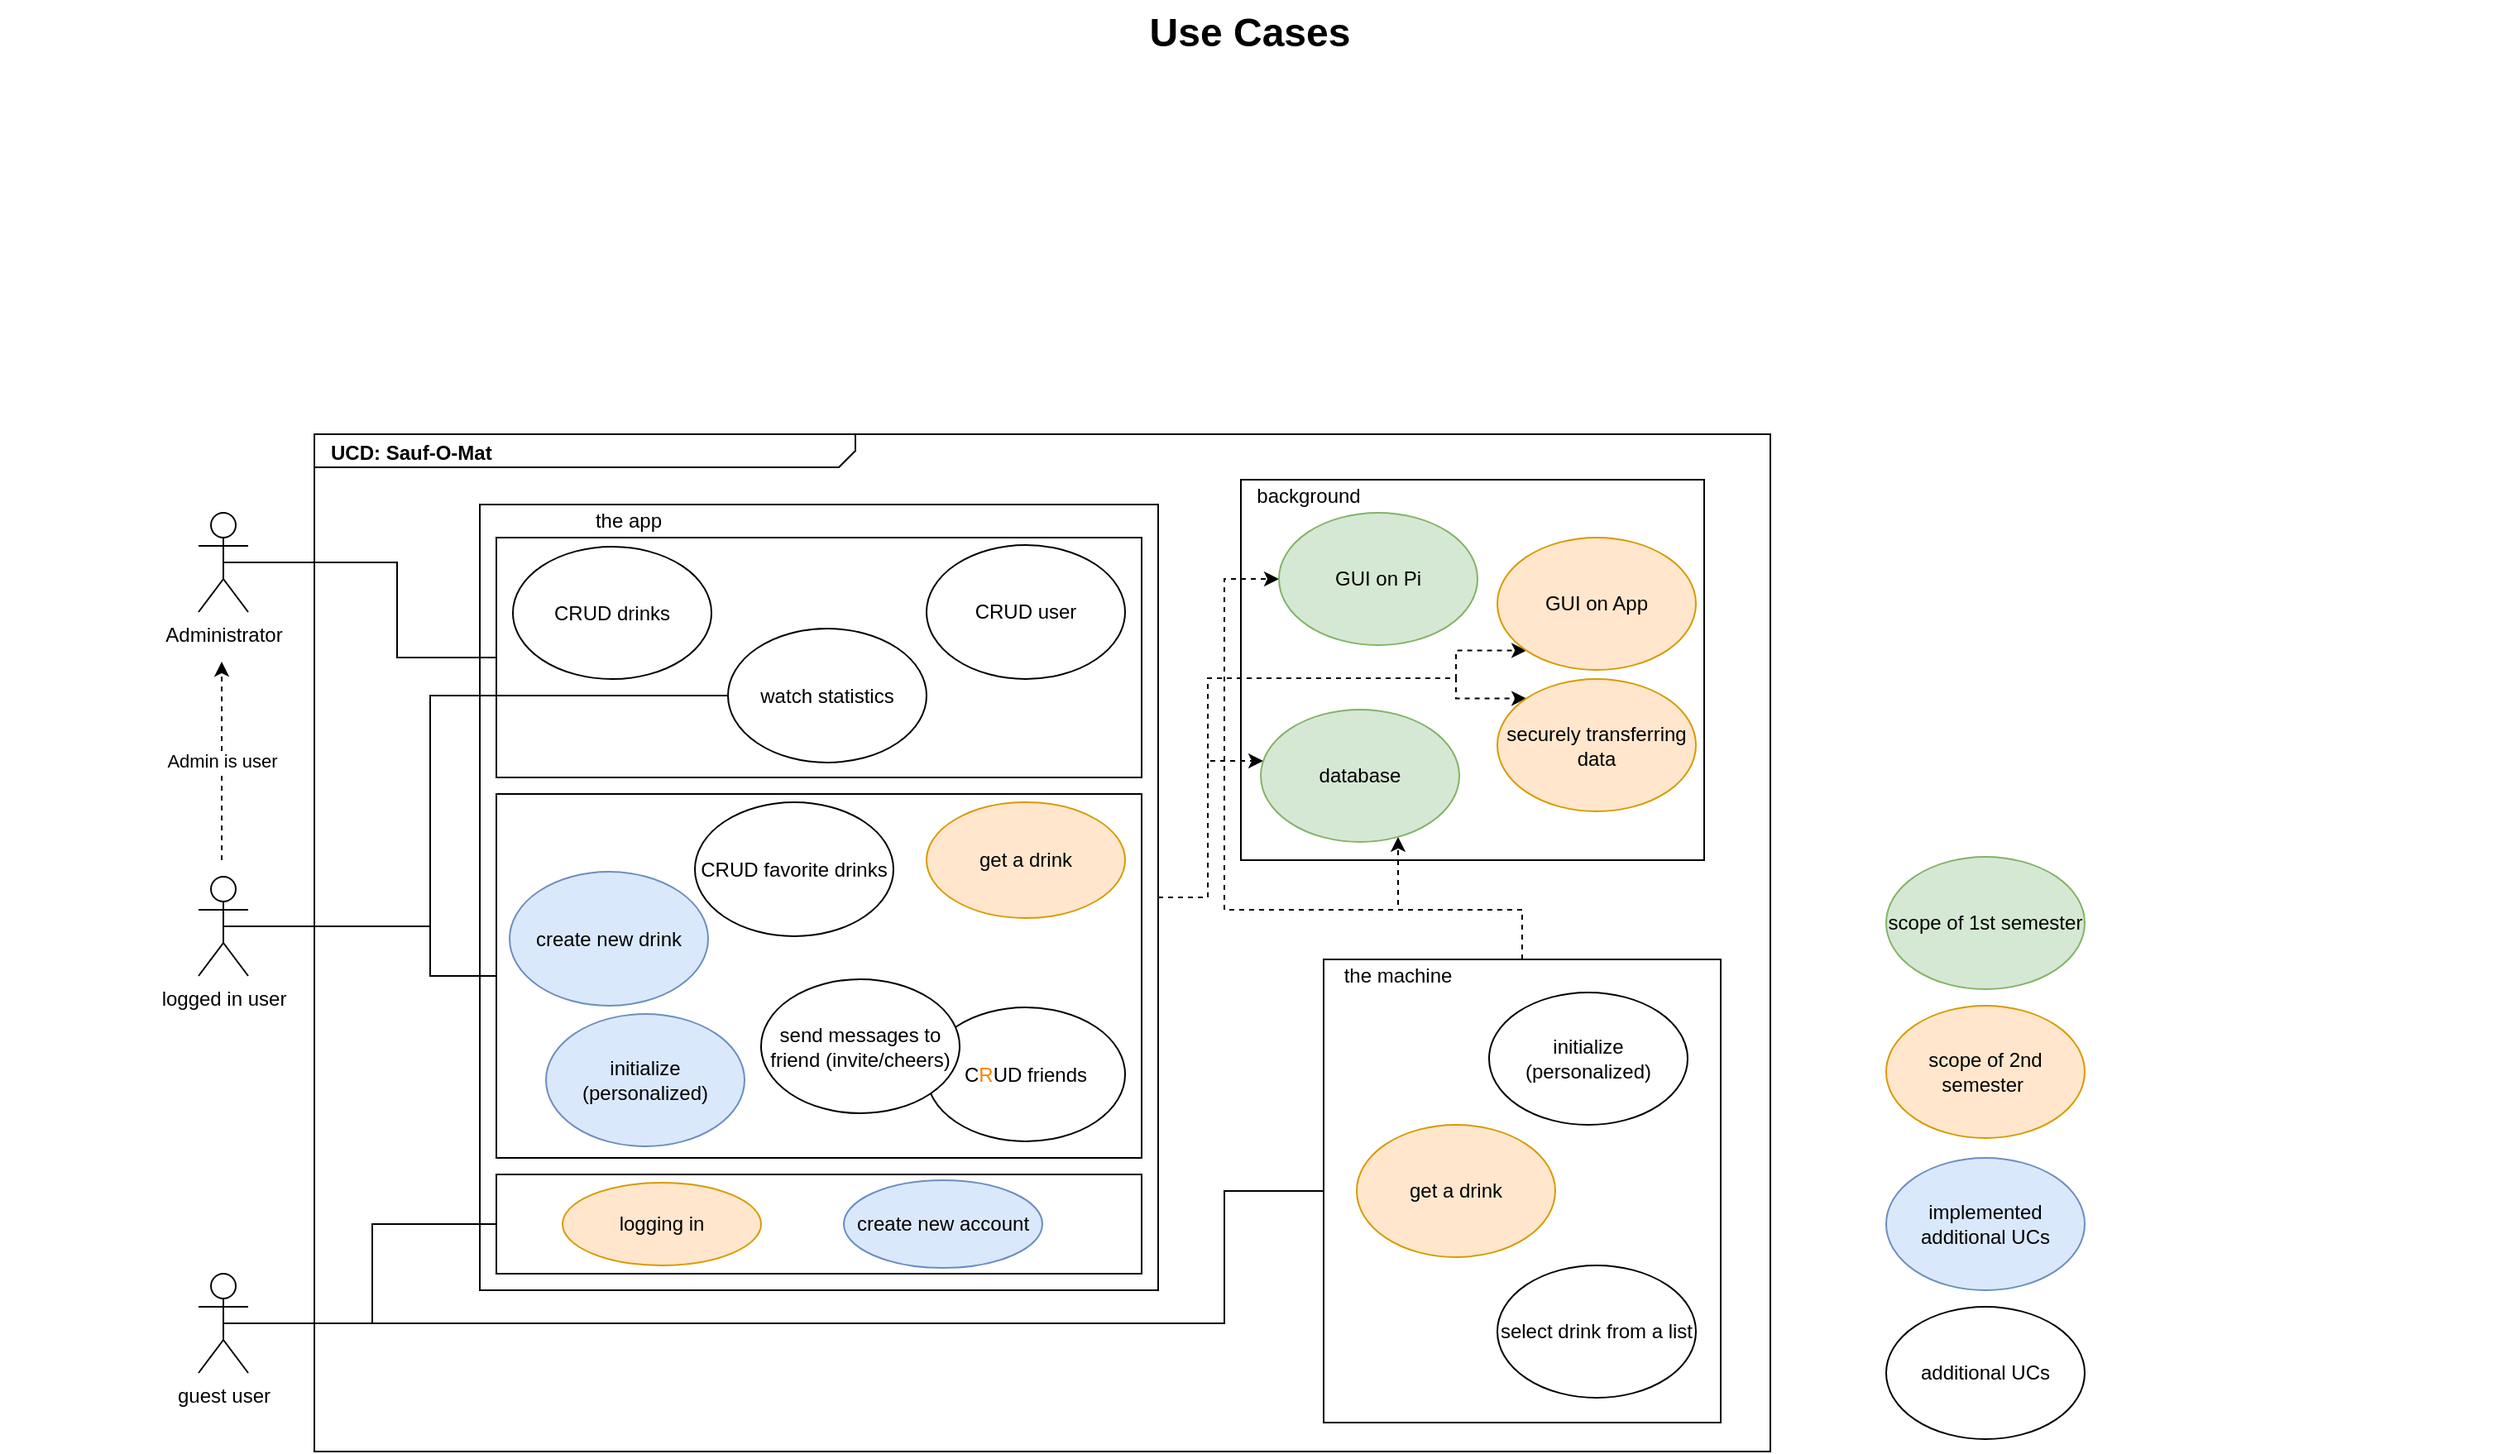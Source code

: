 <mxfile version="13.3.4" type="github"><diagram name="Page-1" id="929967ad-93f9-6ef4-fab6-5d389245f69c"><mxGraphModel dx="1013" dy="1312" grid="1" gridSize="10" guides="1" tooltips="1" connect="1" arrows="1" fold="1" page="1" pageScale="1.5" pageWidth="1169" pageHeight="826" background="none" math="0" shadow="0"><root><mxCell id="0" style=";html=1;"/><mxCell id="1" style=";html=1;" parent="0"/><mxCell id="WrZDRcxW5mvsvKTFPsFO-1" value="" style="rounded=0;whiteSpace=wrap;html=1;" parent="1" vertex="1"><mxGeometry x="870" y="330" width="280" height="230" as="geometry"/></mxCell><mxCell id="1672d66443f91eb5-1" value="&lt;p style=&quot;margin: 0px ; margin-top: 4px ; margin-left: 10px ; text-align: left&quot;&gt;&lt;b&gt;UCD: Sauf-O-Mat&lt;/b&gt;&lt;/p&gt;" style="html=1;strokeWidth=1;shape=mxgraph.sysml.package;html=1;overflow=fill;whiteSpace=wrap;fillColor=none;fontSize=12;align=center;labelX=327.64;" parent="1" vertex="1"><mxGeometry x="310" y="302.5" width="880" height="615" as="geometry"/></mxCell><mxCell id="jHibkOjHy9GFrKHYjJ3p-6" style="edgeStyle=orthogonalEdgeStyle;rounded=0;orthogonalLoop=1;jettySize=auto;html=1;dashed=1;" parent="1" source="ksq6a7_M7tp1EPleH8gU-3" target="jHibkOjHy9GFrKHYjJ3p-1" edge="1"><mxGeometry relative="1" as="geometry"><Array as="points"><mxPoint x="850" y="583"/><mxPoint x="850" y="500"/></Array></mxGeometry></mxCell><mxCell id="jHibkOjHy9GFrKHYjJ3p-7" style="edgeStyle=orthogonalEdgeStyle;rounded=0;orthogonalLoop=1;jettySize=auto;html=1;dashed=1;entryX=0;entryY=1;entryDx=0;entryDy=0;" parent="1" source="ksq6a7_M7tp1EPleH8gU-3" target="jHibkOjHy9GFrKHYjJ3p-2" edge="1"><mxGeometry relative="1" as="geometry"><Array as="points"><mxPoint x="850" y="583"/><mxPoint x="850" y="450"/><mxPoint x="1000" y="450"/><mxPoint x="1000" y="433"/></Array></mxGeometry></mxCell><mxCell id="NLYthEx4asTAi7h6bmcH-3" style="edgeStyle=orthogonalEdgeStyle;rounded=0;orthogonalLoop=1;jettySize=auto;html=1;exitX=1;exitY=0.5;exitDx=0;exitDy=0;entryX=0;entryY=0;entryDx=0;entryDy=0;dashed=1;" parent="1" source="ksq6a7_M7tp1EPleH8gU-3" target="NLYthEx4asTAi7h6bmcH-1" edge="1"><mxGeometry relative="1" as="geometry"><Array as="points"><mxPoint x="850" y="583"/><mxPoint x="850" y="450"/><mxPoint x="1000" y="450"/><mxPoint x="1000" y="462"/></Array></mxGeometry></mxCell><mxCell id="ksq6a7_M7tp1EPleH8gU-3" value="" style="rounded=0;whiteSpace=wrap;html=1;" parent="1" vertex="1"><mxGeometry x="410" y="345" width="410" height="475" as="geometry"/></mxCell><mxCell id="jHibkOjHy9GFrKHYjJ3p-8" style="edgeStyle=orthogonalEdgeStyle;rounded=0;orthogonalLoop=1;jettySize=auto;html=1;dashed=1;" parent="1" source="ksq6a7_M7tp1EPleH8gU-1" target="jHibkOjHy9GFrKHYjJ3p-1" edge="1"><mxGeometry relative="1" as="geometry"><Array as="points"><mxPoint x="1040" y="590"/><mxPoint x="965" y="590"/></Array></mxGeometry></mxCell><mxCell id="jHibkOjHy9GFrKHYjJ3p-9" style="edgeStyle=orthogonalEdgeStyle;rounded=0;orthogonalLoop=1;jettySize=auto;html=1;dashed=1;" parent="1" source="ksq6a7_M7tp1EPleH8gU-1" target="WrZDRcxW5mvsvKTFPsFO-3" edge="1"><mxGeometry relative="1" as="geometry"><Array as="points"><mxPoint x="1040" y="590"/><mxPoint x="860" y="590"/><mxPoint x="860" y="390"/></Array></mxGeometry></mxCell><mxCell id="ksq6a7_M7tp1EPleH8gU-1" value="&lt;p style=&quot;line-height: 120%&quot;&gt;&lt;br&gt;&lt;/p&gt;" style="rounded=0;whiteSpace=wrap;html=1;align=left;" parent="1" vertex="1"><mxGeometry x="920" y="620" width="240" height="280" as="geometry"/></mxCell><mxCell id="1672d66443f91eb5-23" value="Use Cases" style="text;strokeColor=none;fillColor=none;html=1;fontSize=24;fontStyle=1;verticalAlign=middle;align=center;" parent="1" vertex="1"><mxGeometry x="120" y="40" width="1510" height="40" as="geometry"/></mxCell><mxCell id="UdisgInQgk-2wzywwEUG-1" value="logged in user" style="shape=umlActor;verticalLabelPosition=bottom;labelBackgroundColor=#ffffff;verticalAlign=top;html=1;outlineConnect=0;" parent="1" vertex="1"><mxGeometry x="240" y="570" width="30" height="60" as="geometry"/></mxCell><mxCell id="ksq6a7_M7tp1EPleH8gU-9" style="edgeStyle=orthogonalEdgeStyle;rounded=0;orthogonalLoop=1;jettySize=auto;html=1;endArrow=none;endFill=0;exitX=0.5;exitY=0.5;exitDx=0;exitDy=0;exitPerimeter=0;" parent="1" source="UdisgInQgk-2wzywwEUG-2" target="ksq6a7_M7tp1EPleH8gU-1" edge="1"><mxGeometry relative="1" as="geometry"><mxPoint x="270" y="850" as="sourcePoint"/><Array as="points"><mxPoint x="860" y="840"/><mxPoint x="860" y="760"/></Array></mxGeometry></mxCell><mxCell id="UdisgInQgk-2wzywwEUG-2" value="guest user" style="shape=umlActor;verticalLabelPosition=bottom;labelBackgroundColor=#ffffff;verticalAlign=top;html=1;outlineConnect=0;" parent="1" vertex="1"><mxGeometry x="240" y="810" width="30" height="60" as="geometry"/></mxCell><mxCell id="UdisgInQgk-2wzywwEUG-3" value="Administrator" style="shape=umlActor;verticalLabelPosition=bottom;labelBackgroundColor=#ffffff;verticalAlign=top;html=1;outlineConnect=0;" parent="1" vertex="1"><mxGeometry x="240" y="350" width="30" height="60" as="geometry"/></mxCell><mxCell id="ATY-g-Nzfzt56TwZ5olm-3" value="get a drink" style="ellipse;whiteSpace=wrap;html=1;fillColor=#ffe6cc;strokeColor=#d79b00;" parent="1" vertex="1"><mxGeometry x="940" y="720" width="120" height="80" as="geometry"/></mxCell><mxCell id="ATY-g-Nzfzt56TwZ5olm-8" value="select drink from a list" style="ellipse;whiteSpace=wrap;html=1;" parent="1" vertex="1"><mxGeometry x="1025" y="805" width="120" height="80" as="geometry"/></mxCell><mxCell id="ksq6a7_M7tp1EPleH8gU-2" value="the machine" style="text;html=1;strokeColor=none;fillColor=none;align=center;verticalAlign=middle;whiteSpace=wrap;rounded=0;" parent="1" vertex="1"><mxGeometry x="920" y="620" width="90" height="20" as="geometry"/></mxCell><mxCell id="ksq6a7_M7tp1EPleH8gU-4" value="the app" style="text;html=1;strokeColor=none;fillColor=none;align=center;verticalAlign=middle;whiteSpace=wrap;rounded=0;" parent="1" vertex="1"><mxGeometry x="460" y="345" width="80" height="20" as="geometry"/></mxCell><mxCell id="ksq6a7_M7tp1EPleH8gU-8" value="initialize (personalized)" style="ellipse;whiteSpace=wrap;html=1;" parent="1" vertex="1"><mxGeometry x="1020" y="640" width="120" height="80" as="geometry"/></mxCell><mxCell id="7F89QZxxg0Vbois1I_Bk-5" value="Admin is user" style="endArrow=classic;dashed=1;html=1;endFill=1;" parent="1" edge="1"><mxGeometry width="50" height="50" relative="1" as="geometry"><mxPoint x="254" y="560" as="sourcePoint"/><mxPoint x="254" y="440" as="targetPoint"/></mxGeometry></mxCell><mxCell id="7F89QZxxg0Vbois1I_Bk-9" value="additional UCs" style="ellipse;whiteSpace=wrap;html=1;" parent="1" vertex="1"><mxGeometry x="1260" y="830" width="120" height="80" as="geometry"/></mxCell><mxCell id="z0dg7Er8j7Dj6URBfMnL-1" value="" style="rounded=0;whiteSpace=wrap;html=1;" parent="1" vertex="1"><mxGeometry x="420" y="365" width="390" height="145" as="geometry"/></mxCell><mxCell id="ATY-g-Nzfzt56TwZ5olm-13" value="CRUD drinks" style="ellipse;whiteSpace=wrap;html=1;" parent="1" vertex="1"><mxGeometry x="430" y="370.5" width="120" height="80" as="geometry"/></mxCell><mxCell id="7F89QZxxg0Vbois1I_Bk-1" style="edgeStyle=orthogonalEdgeStyle;rounded=0;orthogonalLoop=1;jettySize=auto;html=1;exitX=0.5;exitY=0.5;exitDx=0;exitDy=0;exitPerimeter=0;entryX=0;entryY=0.5;entryDx=0;entryDy=0;endArrow=none;endFill=0;" parent="1" source="UdisgInQgk-2wzywwEUG-1" target="ATY-g-Nzfzt56TwZ5olm-2" edge="1"><mxGeometry relative="1" as="geometry"><Array as="points"><mxPoint x="380" y="600"/><mxPoint x="380" y="460"/></Array></mxGeometry></mxCell><mxCell id="7F89QZxxg0Vbois1I_Bk-3" style="edgeStyle=orthogonalEdgeStyle;rounded=0;orthogonalLoop=1;jettySize=auto;html=1;exitX=0.5;exitY=0.5;exitDx=0;exitDy=0;exitPerimeter=0;entryX=0;entryY=0.5;entryDx=0;entryDy=0;endArrow=none;endFill=0;" parent="1" source="UdisgInQgk-2wzywwEUG-3" target="z0dg7Er8j7Dj6URBfMnL-1" edge="1"><mxGeometry relative="1" as="geometry"><Array as="points"><mxPoint x="360" y="380"/><mxPoint x="360" y="438"/></Array></mxGeometry></mxCell><mxCell id="ATY-g-Nzfzt56TwZ5olm-2" value="watch statistics" style="ellipse;whiteSpace=wrap;html=1;" parent="1" vertex="1"><mxGeometry x="560" y="420" width="120" height="81" as="geometry"/></mxCell><mxCell id="ATY-g-Nzfzt56TwZ5olm-12" value="CRUD user" style="ellipse;whiteSpace=wrap;html=1;" parent="1" vertex="1"><mxGeometry x="680" y="369.5" width="120" height="81" as="geometry"/></mxCell><mxCell id="z0dg7Er8j7Dj6URBfMnL-2" value="" style="rounded=0;whiteSpace=wrap;html=1;" parent="1" vertex="1"><mxGeometry x="420" y="520" width="390" height="220" as="geometry"/></mxCell><mxCell id="z0dg7Er8j7Dj6URBfMnL-3" value="" style="rounded=0;whiteSpace=wrap;html=1;" parent="1" vertex="1"><mxGeometry x="420" y="750" width="390" height="60" as="geometry"/></mxCell><mxCell id="ksq6a7_M7tp1EPleH8gU-12" style="edgeStyle=orthogonalEdgeStyle;rounded=0;orthogonalLoop=1;jettySize=auto;html=1;exitX=0.5;exitY=0.5;exitDx=0;exitDy=0;exitPerimeter=0;endArrow=none;endFill=0;entryX=0;entryY=0.5;entryDx=0;entryDy=0;" parent="1" source="UdisgInQgk-2wzywwEUG-1" target="z0dg7Er8j7Dj6URBfMnL-2" edge="1"><mxGeometry relative="1" as="geometry"><Array as="points"><mxPoint x="380" y="600"/><mxPoint x="380" y="630"/></Array></mxGeometry></mxCell><mxCell id="7F89QZxxg0Vbois1I_Bk-7" style="edgeStyle=orthogonalEdgeStyle;rounded=0;orthogonalLoop=1;jettySize=auto;html=1;exitX=0.5;exitY=0.5;exitDx=0;exitDy=0;exitPerimeter=0;entryX=0;entryY=0.5;entryDx=0;entryDy=0;endArrow=none;endFill=0;" parent="1" source="UdisgInQgk-2wzywwEUG-2" target="z0dg7Er8j7Dj6URBfMnL-3" edge="1"><mxGeometry relative="1" as="geometry"/></mxCell><mxCell id="UdisgInQgk-2wzywwEUG-8" value="logging in" style="ellipse;whiteSpace=wrap;html=1;fillColor=#ffe6cc;strokeColor=#d79b00;" parent="1" vertex="1"><mxGeometry x="460" y="755" width="120" height="50" as="geometry"/></mxCell><mxCell id="ATY-g-Nzfzt56TwZ5olm-1" value="create new drink" style="ellipse;whiteSpace=wrap;html=1;fillColor=#dae8fc;strokeColor=#6c8ebf;" parent="1" vertex="1"><mxGeometry x="428" y="567" width="120" height="81" as="geometry"/></mxCell><mxCell id="ATY-g-Nzfzt56TwZ5olm-4" value="CRUD favorite drinks" style="ellipse;whiteSpace=wrap;html=1;" parent="1" vertex="1"><mxGeometry x="540" y="525" width="120" height="81" as="geometry"/></mxCell><mxCell id="ATY-g-Nzfzt56TwZ5olm-5" value="C&lt;font color=&quot;#ff8000&quot;&gt;R&lt;/font&gt;UD friends" style="ellipse;whiteSpace=wrap;html=1;" parent="1" vertex="1"><mxGeometry x="680" y="649" width="120" height="81" as="geometry"/></mxCell><mxCell id="ATY-g-Nzfzt56TwZ5olm-7" value="send messages to friend (invite/cheers)" style="ellipse;whiteSpace=wrap;html=1;" parent="1" vertex="1"><mxGeometry x="580" y="632" width="120" height="81" as="geometry"/></mxCell><mxCell id="7F89QZxxg0Vbois1I_Bk-6" value="create new account" style="ellipse;whiteSpace=wrap;html=1;fillColor=#dae8fc;strokeColor=#6c8ebf;" parent="1" vertex="1"><mxGeometry x="630" y="753.5" width="120" height="53" as="geometry"/></mxCell><mxCell id="7F89QZxxg0Vbois1I_Bk-10" value="get a drink" style="ellipse;whiteSpace=wrap;html=1;fillColor=#ffe6cc;strokeColor=#d79b00;" parent="1" vertex="1"><mxGeometry x="680" y="525" width="120" height="70" as="geometry"/></mxCell><mxCell id="WrZDRcxW5mvsvKTFPsFO-2" value="background" style="text;html=1;strokeColor=none;fillColor=none;align=center;verticalAlign=middle;whiteSpace=wrap;rounded=0;" parent="1" vertex="1"><mxGeometry x="872" y="330" width="78" height="20" as="geometry"/></mxCell><mxCell id="WrZDRcxW5mvsvKTFPsFO-3" value="GUI on Pi" style="ellipse;whiteSpace=wrap;html=1;fillColor=#d5e8d4;strokeColor=#82b366;" parent="1" vertex="1"><mxGeometry x="893" y="350" width="120" height="80" as="geometry"/></mxCell><mxCell id="jHibkOjHy9GFrKHYjJ3p-1" value="database" style="ellipse;whiteSpace=wrap;html=1;fillColor=#d5e8d4;strokeColor=#82b366;" parent="1" vertex="1"><mxGeometry x="882" y="469" width="120" height="80" as="geometry"/></mxCell><mxCell id="jHibkOjHy9GFrKHYjJ3p-2" value="GUI on App" style="ellipse;whiteSpace=wrap;html=1;fillColor=#ffe6cc;strokeColor=#d79b00;" parent="1" vertex="1"><mxGeometry x="1025" y="365" width="120" height="80" as="geometry"/></mxCell><mxCell id="jHibkOjHy9GFrKHYjJ3p-3" value="scope of 2nd semester&amp;nbsp;" style="ellipse;whiteSpace=wrap;html=1;fillColor=#ffe6cc;strokeColor=#d79b00;" parent="1" vertex="1"><mxGeometry x="1260" y="648" width="120" height="80" as="geometry"/></mxCell><mxCell id="jHibkOjHy9GFrKHYjJ3p-4" value="scope of 1st semester" style="ellipse;whiteSpace=wrap;html=1;fillColor=#d5e8d4;strokeColor=#82b366;" parent="1" vertex="1"><mxGeometry x="1260" y="558" width="120" height="80" as="geometry"/></mxCell><mxCell id="NLYthEx4asTAi7h6bmcH-1" value="securely transferring data" style="ellipse;whiteSpace=wrap;html=1;fillColor=#ffe6cc;strokeColor=#d79b00;" parent="1" vertex="1"><mxGeometry x="1025" y="450.5" width="120" height="80" as="geometry"/></mxCell><mxCell id="VWX7-e8Kj5K8t4Zf3ZeZ-1" value="implemented&lt;br&gt;additional UCs" style="ellipse;whiteSpace=wrap;html=1;fillColor=#dae8fc;strokeColor=#6c8ebf;" vertex="1" parent="1"><mxGeometry x="1260" y="740" width="120" height="80" as="geometry"/></mxCell><mxCell id="VWX7-e8Kj5K8t4Zf3ZeZ-2" value="initialize (personalized)" style="ellipse;whiteSpace=wrap;html=1;fillColor=#dae8fc;strokeColor=#6c8ebf;" vertex="1" parent="1"><mxGeometry x="450" y="653" width="120" height="80" as="geometry"/></mxCell></root></mxGraphModel></diagram></mxfile>